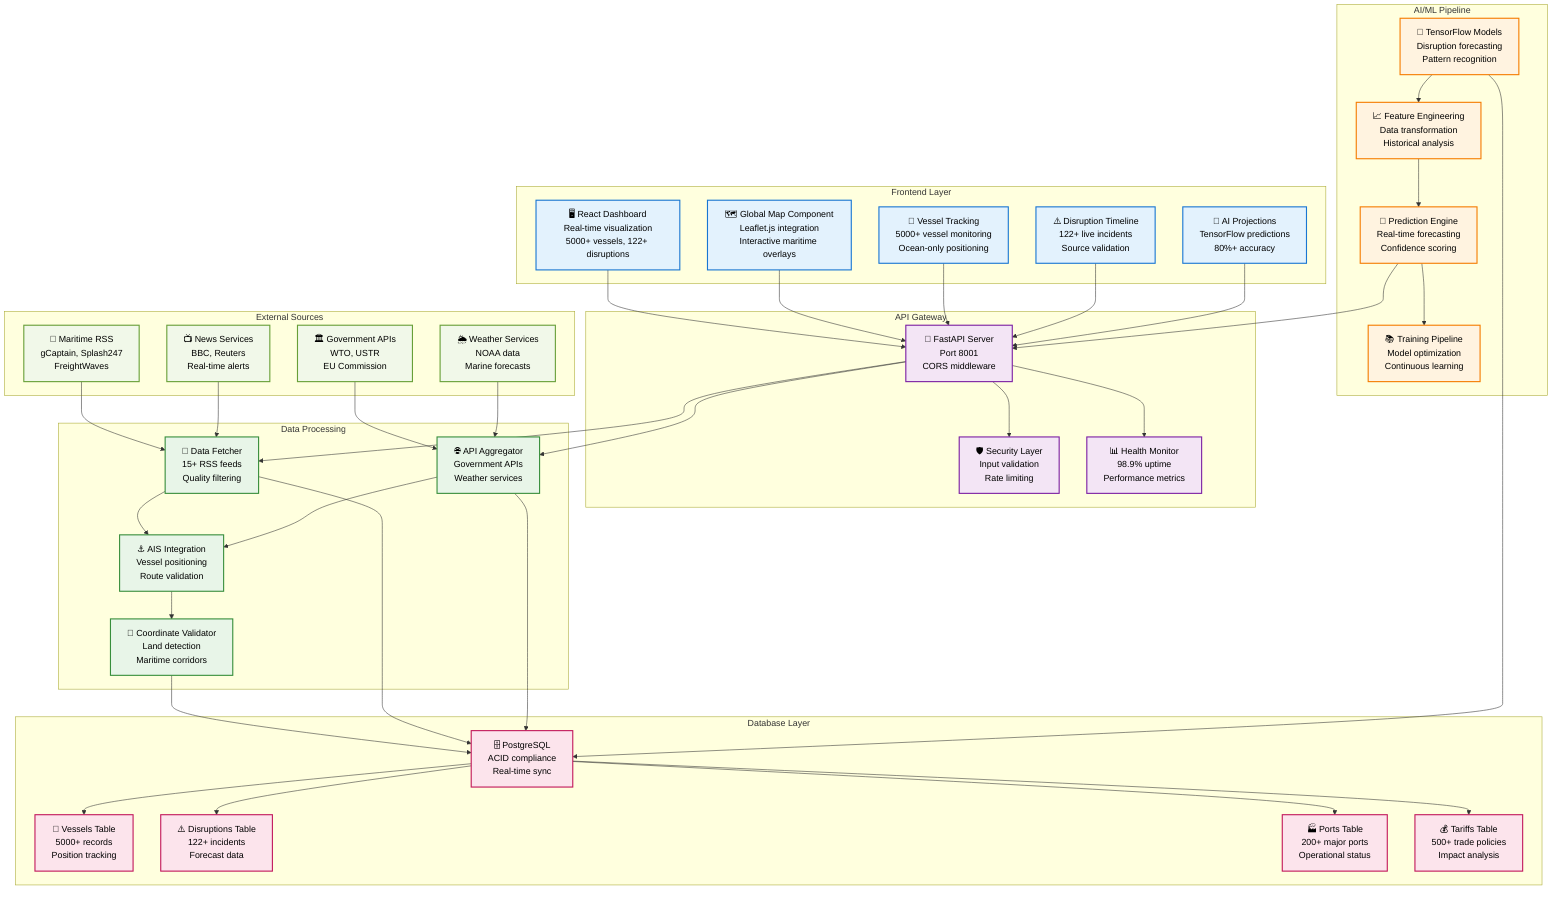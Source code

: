 graph TD
    subgraph "Frontend Layer"
        A["🖥️ React Dashboard<br/>Real-time visualization<br/>5000+ vessels, 122+ disruptions"] 
        B["🗺️ Global Map Component<br/>Leaflet.js integration<br/>Interactive maritime overlays"]
        C["🚢 Vessel Tracking<br/>5000+ vessel monitoring<br/>Ocean-only positioning"]
        D["⚠️ Disruption Timeline<br/>122+ live incidents<br/>Source validation"]
        E["🤖 AI Projections<br/>TensorFlow predictions<br/>80%+ accuracy"]
    end
    
    subgraph "API Gateway"
        F["🔌 FastAPI Server<br/>Port 8001<br/>CORS middleware"]
        G["🛡️ Security Layer<br/>Input validation<br/>Rate limiting"]
        H["📊 Health Monitor<br/>98.9% uptime<br/>Performance metrics"]
    end
    
    subgraph "Data Processing"
        I["📡 Data Fetcher<br/>15+ RSS feeds<br/>Quality filtering"]
        J["🌐 API Aggregator<br/>Government APIs<br/>Weather services"]
        K["⚓ AIS Integration<br/>Vessel positioning<br/>Route validation"]
        L["📍 Coordinate Validator<br/>Land detection<br/>Maritime corridors"]
    end
    
    subgraph "AI/ML Pipeline"
        M["🧠 TensorFlow Models<br/>Disruption forecasting<br/>Pattern recognition"]
        N["📈 Feature Engineering<br/>Data transformation<br/>Historical analysis"]
        O["🎯 Prediction Engine<br/>Real-time forecasting<br/>Confidence scoring"]
        P["📚 Training Pipeline<br/>Model optimization<br/>Continuous learning"]
    end
    
    subgraph "Database Layer"
        Q["🗄️ PostgreSQL<br/>ACID compliance<br/>Real-time sync"]
        R["🚢 Vessels Table<br/>5000+ records<br/>Position tracking"]
        S["⚠️ Disruptions Table<br/>122+ incidents<br/>Forecast data"]
        T["🏭 Ports Table<br/>200+ major ports<br/>Operational status"]
        U["💰 Tariffs Table<br/>500+ trade policies<br/>Impact analysis"]
    end
    
    subgraph "External Sources"
        V["📰 Maritime RSS<br/>gCaptain, Splash247<br/>FreightWaves"]
        W["🏛️ Government APIs<br/>WTO, USTR<br/>EU Commission"]
        X["🌦️ Weather Services<br/>NOAA data<br/>Marine forecasts"]
        Y["📺 News Services<br/>BBC, Reuters<br/>Real-time alerts"]
    end

    %% Connections - Vertical flow for better PDF layout
    A --> F
    B --> F
    C --> F
    D --> F
    E --> F
    
    F --> G
    F --> H
    
    F --> I
    F --> J
    
    I --> K
    J --> K
    K --> L
    
    L --> Q
    I --> Q
    J --> Q
    
    Q --> R
    Q --> S
    Q --> T
    Q --> U
    
    M --> N
    N --> O
    O --> P
    M --> Q
    O --> F
    
    V --> I
    W --> J
    X --> J
    Y --> I
    
    %% Styling
    classDef frontend fill:#e3f2fd,stroke:#1976d2,stroke-width:2px,color:#000
    classDef api fill:#f3e5f5,stroke:#7b1fa2,stroke-width:2px,color:#000
    classDef processing fill:#e8f5e8,stroke:#388e3c,stroke-width:2px,color:#000
    classDef ai fill:#fff3e0,stroke:#f57c00,stroke-width:2px,color:#000
    classDef database fill:#fce4ec,stroke:#c2185b,stroke-width:2px,color:#000
    classDef external fill:#f1f8e9,stroke:#689f38,stroke-width:2px,color:#000
    
    class A,B,C,D,E frontend
    class F,G,H api
    class I,J,K,L processing
    class M,N,O,P ai
    class Q,R,S,T,U database
    class V,W,X,Y external